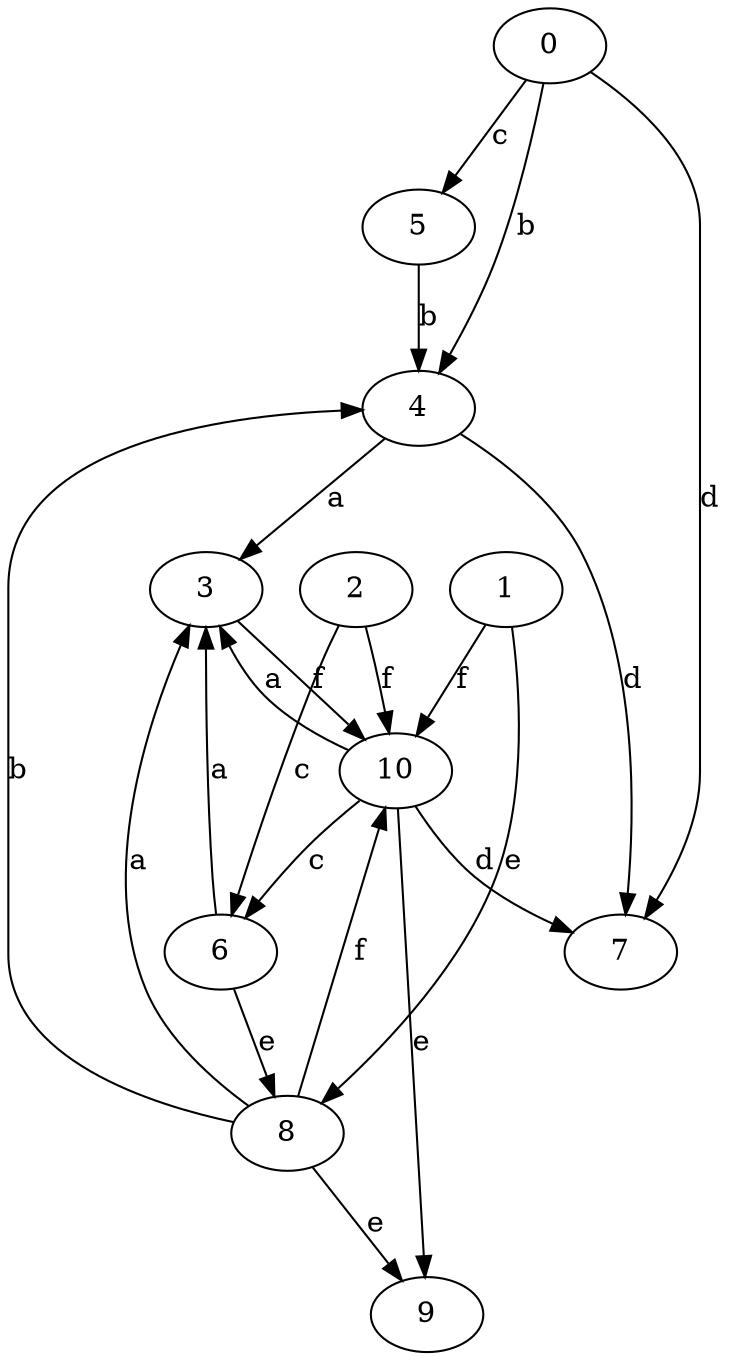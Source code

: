 strict digraph  {
0;
2;
3;
1;
4;
5;
6;
7;
8;
9;
10;
0 -> 4  [label=b];
0 -> 5  [label=c];
0 -> 7  [label=d];
2 -> 6  [label=c];
2 -> 10  [label=f];
3 -> 10  [label=f];
1 -> 8  [label=e];
1 -> 10  [label=f];
4 -> 3  [label=a];
4 -> 7  [label=d];
5 -> 4  [label=b];
6 -> 3  [label=a];
6 -> 8  [label=e];
8 -> 3  [label=a];
8 -> 4  [label=b];
8 -> 9  [label=e];
8 -> 10  [label=f];
10 -> 3  [label=a];
10 -> 6  [label=c];
10 -> 7  [label=d];
10 -> 9  [label=e];
}
